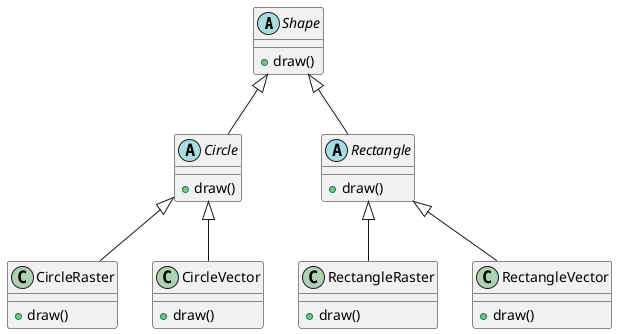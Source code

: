 @startuml
/' BRIDGE '/

abstract Shape {
    + draw()
}

abstract Circle {
    + draw()
}

abstract Rectangle {
    + draw()
}

class CircleRaster {
    + draw()
}

class CircleVector {
    + draw()
}
class RectangleRaster {
    + draw()
}

class RectangleVector {
    + draw()
}


Shape <|-- Circle
Shape <|-- Rectangle
Circle <|-- CircleRaster
Circle <|-- CircleVector
Rectangle <|-- RectangleRaster
Rectangle <|-- RectangleVector
@enduml